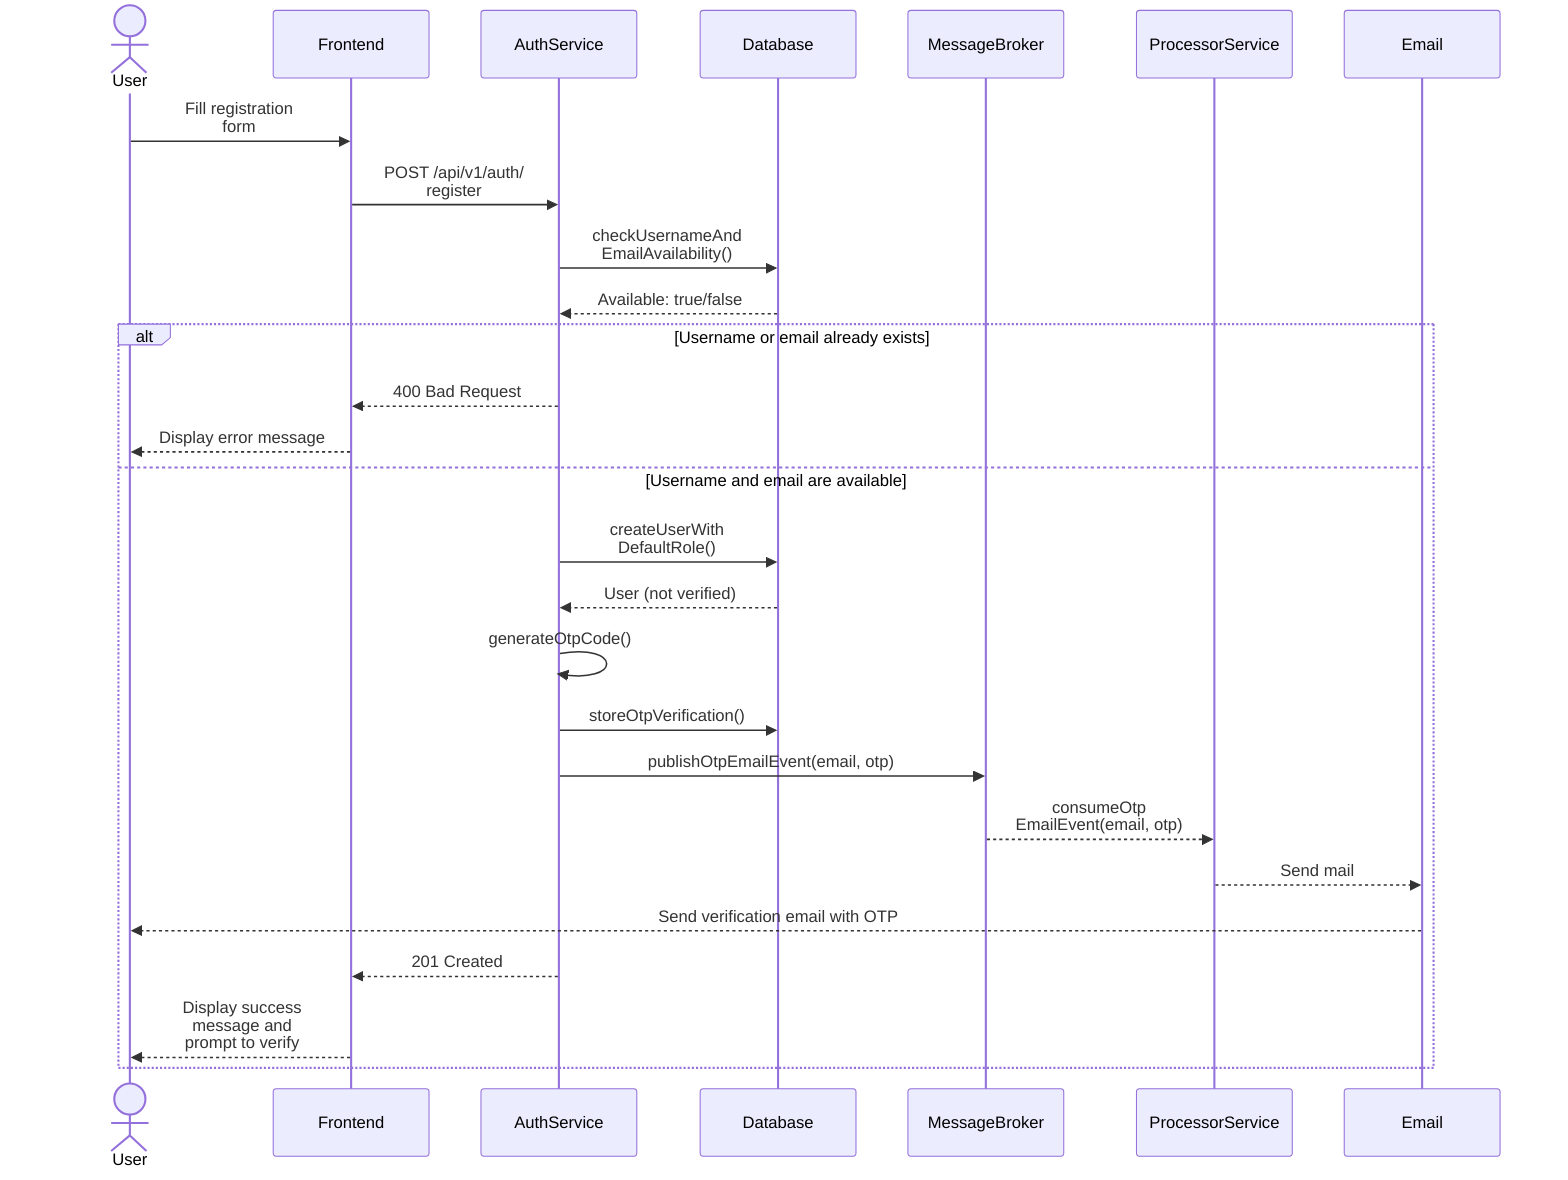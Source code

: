 sequenceDiagram
    actor User
    participant Frontend
    participant AuthService
    participant Database
    participant MessageBroker
    participant ProcessorService
    participant Email

    User->>Frontend: Fill registration <br> form
    Frontend->>AuthService: POST /api/v1/auth/<br>register

    AuthService->>Database: checkUsernameAnd<br>EmailAvailability()
    Database-->>AuthService: Available: true/false

    alt Username or email already exists
        AuthService-->>Frontend: 400 Bad Request
        Frontend-->>User: Display error message
    else Username and email are available
        AuthService->>Database: createUserWith<br>DefaultRole()
        Database-->>AuthService: User (not verified)

        AuthService->>AuthService: generateOtpCode()
        AuthService->>Database: storeOtpVerification()

        AuthService->>MessageBroker: publishOtpEmailEvent(email, otp)
        MessageBroker-->>ProcessorService: consumeOtp<br>EmailEvent(email, otp)
        ProcessorService-->>Email: Send mail
        Email-->>User: Send verification  email with OTP

        AuthService-->>Frontend: 201 Created
        Frontend-->>User: Display success <br> message and <br> prompt to verify
    end